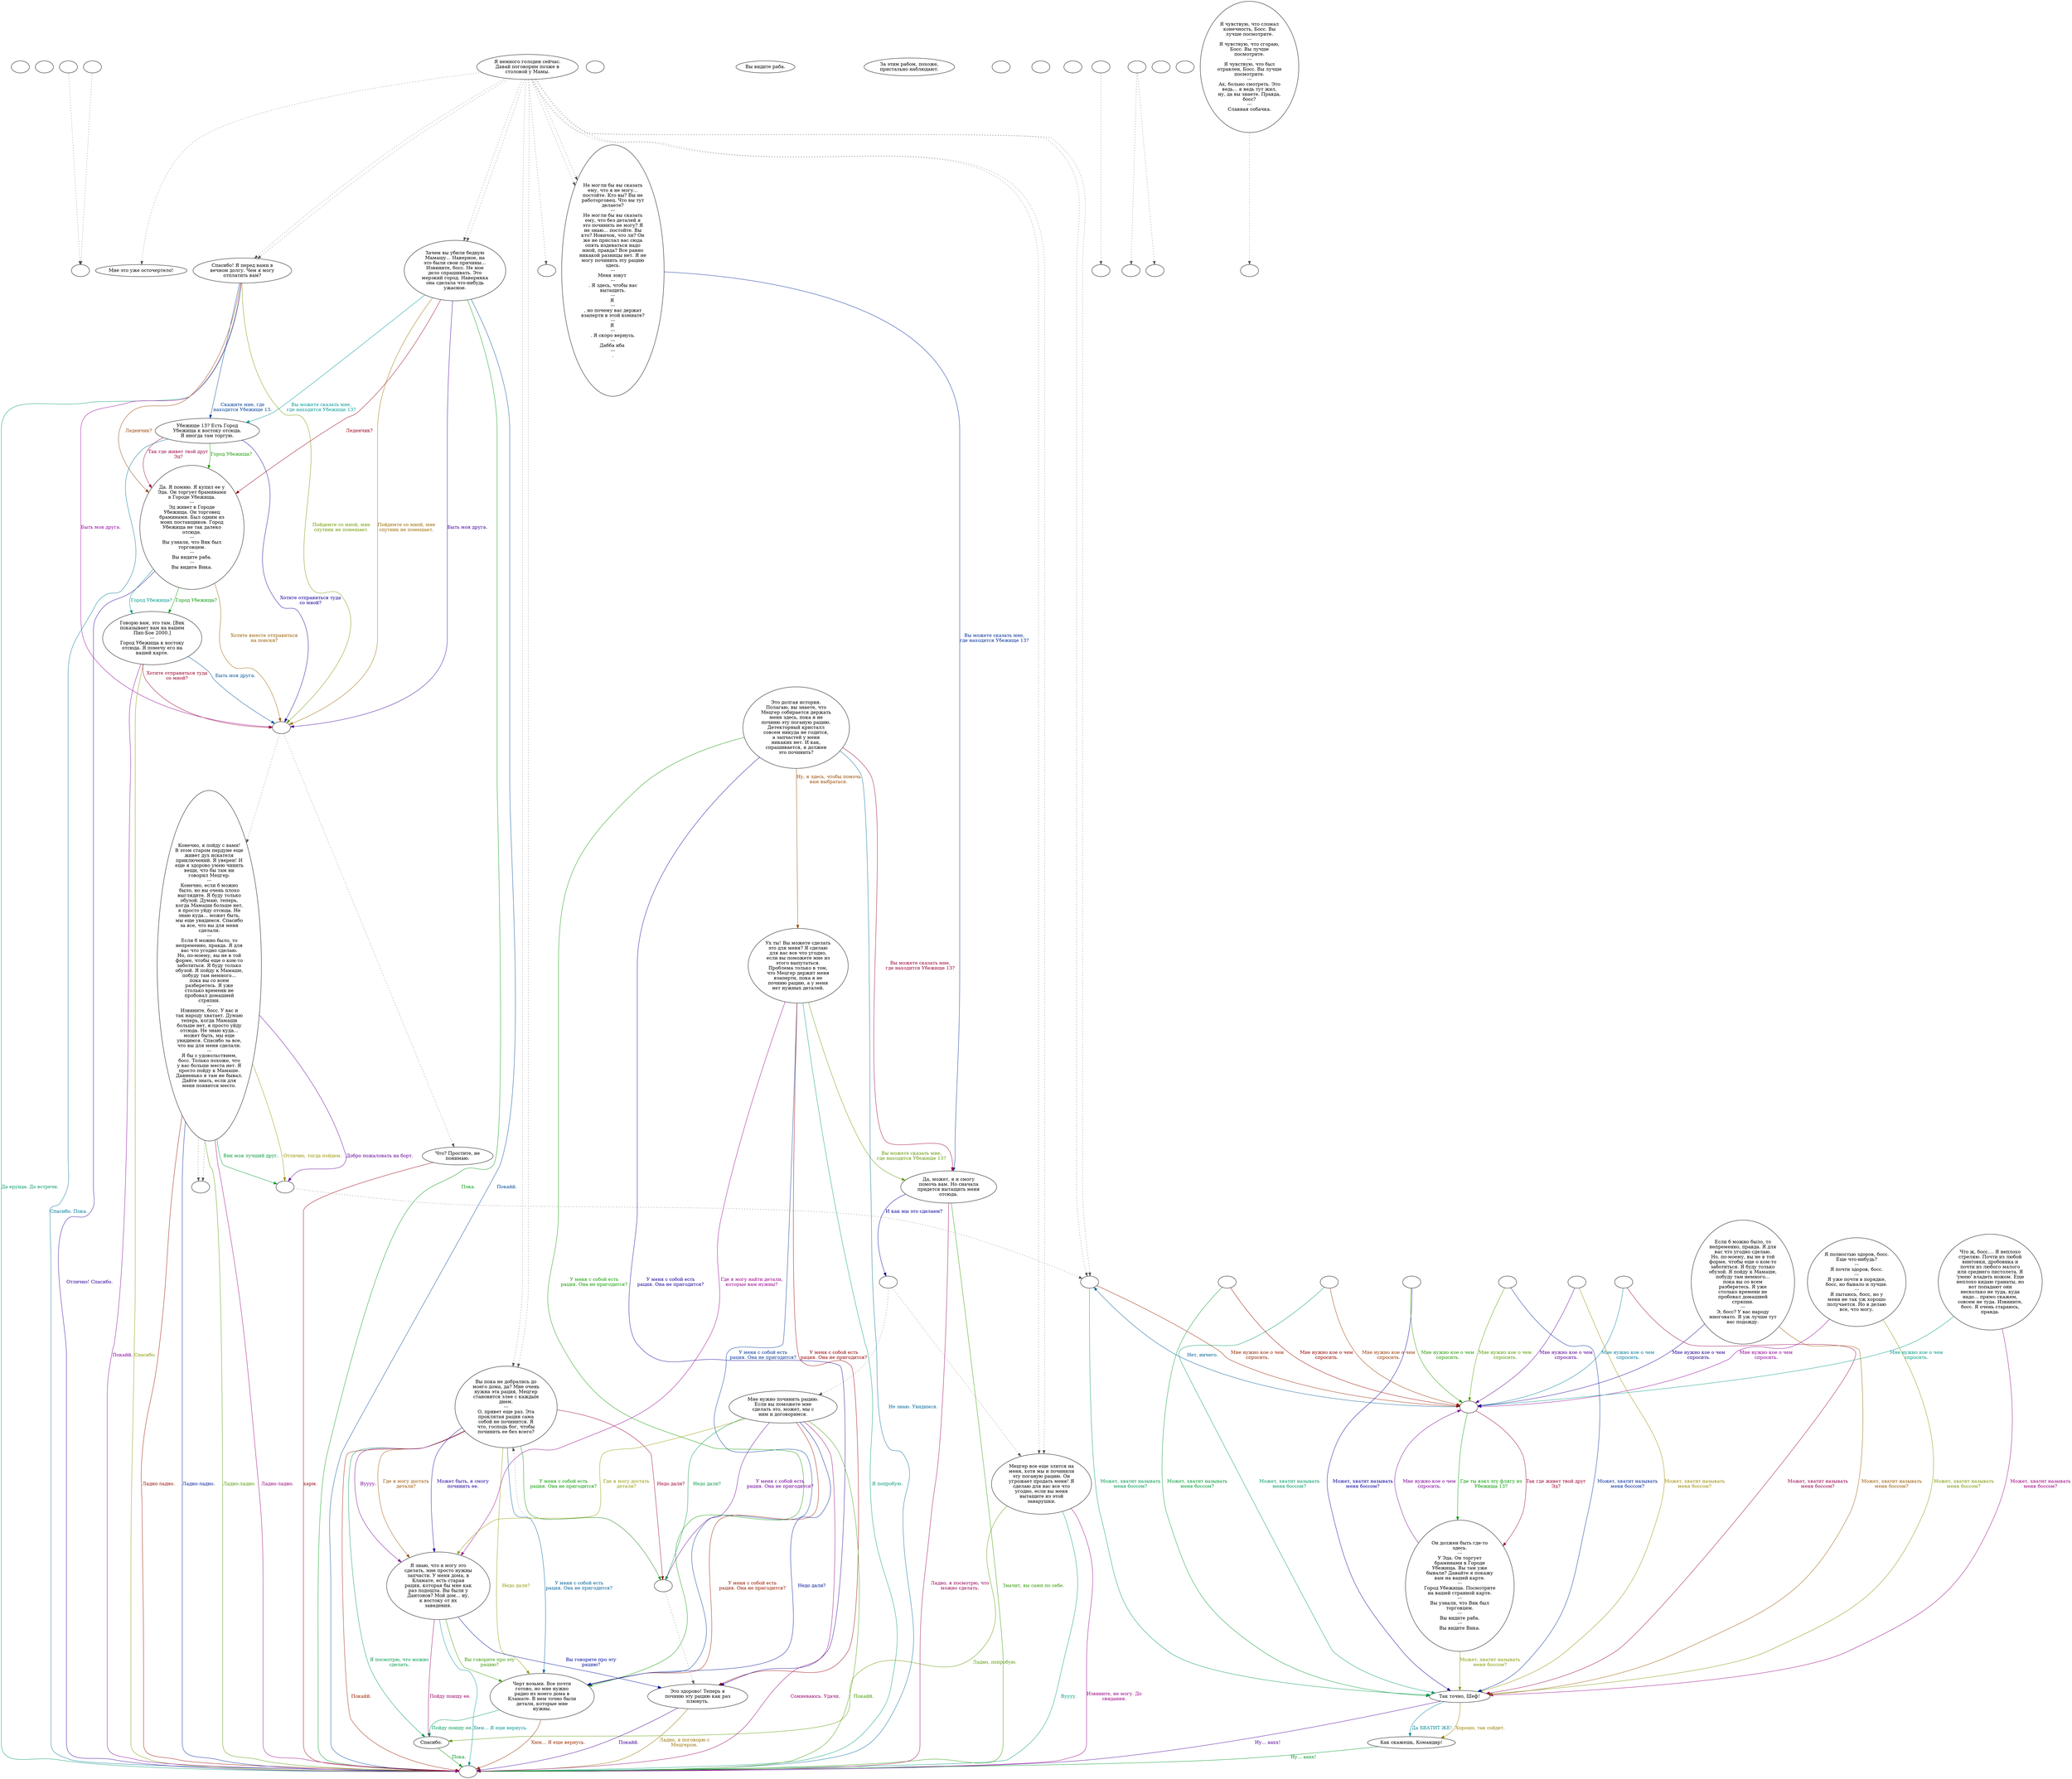 digraph dcVic {
  "start" [style=filled       fillcolor="#FFFFFF"       color="#000000"]
  "start" [label=""]
  "critter_p_proc" [style=filled       fillcolor="#FFFFFF"       color="#000000"]
  "critter_p_proc" [label=""]
  "pickup_p_proc" [style=filled       fillcolor="#FFFFFF"       color="#000000"]
  "pickup_p_proc" -> "Node998" [style=dotted color="#555555"]
  "pickup_p_proc" [label=""]
  "talk_p_proc" [style=filled       fillcolor="#FFFFFF"       color="#000000"]
  "talk_p_proc" -> "Node1020" [style=dotted color="#555555"]
  "talk_p_proc" -> "Node110" [style=dotted color="#555555"]
  "talk_p_proc" -> "Node110" [style=dotted color="#555555"]
  "talk_p_proc" -> "Node008" [style=dotted color="#555555"]
  "talk_p_proc" -> "Node008" [style=dotted color="#555555"]
  "talk_p_proc" -> "Node023" [style=dotted color="#555555"]
  "talk_p_proc" -> "Node023" [style=dotted color="#555555"]
  "talk_p_proc" -> "Node002b" [style=dotted color="#555555"]
  "talk_p_proc" -> "Node002" [style=dotted color="#555555"]
  "talk_p_proc" -> "Node002" [style=dotted color="#555555"]
  "talk_p_proc" -> "Node003" [style=dotted color="#555555"]
  "talk_p_proc" -> "Node003" [style=dotted color="#555555"]
  "talk_p_proc" -> "Node001" [style=dotted color="#555555"]
  "talk_p_proc" -> "Node001" [style=dotted color="#555555"]
  "talk_p_proc" [label="Я немного голоден сейчас.\nДавай поговорим позже в\nстоловой у Мамы."]
  "destroy_p_proc" [style=filled       fillcolor="#FFFFFF"       color="#000000"]
  "destroy_p_proc" [label=""]
  "look_at_p_proc" [style=filled       fillcolor="#FFFFFF"       color="#000000"]
  "look_at_p_proc" [label="Вы видите раба."]
  "description_p_proc" [style=filled       fillcolor="#FFFFFF"       color="#000000"]
  "description_p_proc" [label="За этим рабом, похоже,\nпристально наблюдают."]
  "use_skill_on_p_proc" [style=filled       fillcolor="#FFFFFF"       color="#000000"]
  "use_skill_on_p_proc" [label=""]
  "damage_p_proc" [style=filled       fillcolor="#FFFFFF"       color="#000000"]
  "damage_p_proc" -> "Node998" [style=dotted color="#555555"]
  "damage_p_proc" [label=""]
  "map_enter_p_proc" [style=filled       fillcolor="#FFFFFF"       color="#000000"]
  "map_enter_p_proc" [label=""]
  "map_update_p_proc" [style=filled       fillcolor="#FFFFFF"       color="#000000"]
  "map_update_p_proc" [label=""]
  "push_p_proc" [style=filled       fillcolor="#FFFFFF"       color="#000000"]
  "push_p_proc" -> "Node1101" [style=dotted color="#555555"]
  "push_p_proc" [label=""]
  "use_obj_on_p_proc" [style=filled       fillcolor="#FFFFFF"       color="#000000"]
  "use_obj_on_p_proc" -> "Node1110" [style=dotted color="#555555"]
  "use_obj_on_p_proc" -> "Node1111" [style=dotted color="#555555"]
  "use_obj_on_p_proc" [label=""]
  "Node001" [style=filled       fillcolor="#FFFFFF"       color="#000000"]
  "Node001" [label="Не могли бы вы сказать\nему, что я не могу...\nпостойте. Кто вы? Вы не\nработорговец. Что вы тут\nделаете?\n---\nНе могли бы вы сказать\nему, что без деталей я\nэто починить не могу? Я\nне знаю... постойте. Вы\nкто? Новичок, что ли? Он\nже не прислал вас сюда\nопять издеваться надо\nмной, правда? Все равно\nникакой разницы нет. Я не\nмогу починить эту рацию\nздесь.\n---\nМеня зовут \n---\n. Я здесь, чтобы вас\nвытащить.\n---\nЯ \n---\n, но почему вас держат\nвзаперти в этой комнате?\n---\nЯ \n---\n. Я скоро вернусь.\n---\nДабба иба \n---\n."]
  "Node001" -> "Node015" [label="Вы можете сказать мне,\nгде находится Убежище 13?" color="#002D99" fontcolor="#002D99"]
  "Node002b" [style=filled       fillcolor="#FFFFFF"       color="#000000"]
  "Node002b" [label=""]
  "Node002" [style=filled       fillcolor="#FFFFFF"       color="#000000"]
  "Node002" [label="Мецгер все еще злится на\nменя, хотя мы и починили\nэту поганую рацию. Он\nугрожает продать меня! Я\nсделаю для вас все что\nугодно, если вы меня\nвытащите из этой\nзаварушки."]
  "Node002" -> "Node006" [label="Ладно, попробую." color="#5A9900" fontcolor="#5A9900"]
  "Node002" -> "Node999" [label="Извините, не могу. До\nсвидания." color="#990087" fontcolor="#990087"]
  "Node002" -> "Node999" [label="Вуууу." color="#00997F" fontcolor="#00997F"]
  "Node003" [style=filled       fillcolor="#FFFFFF"       color="#000000"]
  "Node003" [label="Вы пока не добрались до\nмоего дома, да? Мне очень\nнужна эта рация, Мецгер\nстановится злее с каждым\nднем.\n---\nО, привет еще раз. Эта\nпроклятая рация сама\nсобой не починится. Я\nчто, господь бог, чтобы\nпочинить ее без всего?"]
  "Node003" -> "Node004" [label="Где я могу достать\nдетали?" color="#995200" fontcolor="#995200"]
  "Node003" -> "Node004" [label="Может быть, я смогу\nпочинить ее." color="#260099" fontcolor="#260099"]
  "Node003" -> "Node005a" [label="У меня с собой есть\nрация. Она не пригодится?" color="#079900" fontcolor="#079900"]
  "Node003" -> "Node005a" [label="Недо дали?" color="#990034" fontcolor="#990034"]
  "Node003" -> "Node014" [label="У меня с собой есть\nрация. Она не пригодится?" color="#006099" fontcolor="#006099"]
  "Node003" -> "Node014" [label="Недо дали?" color="#8D9900" fontcolor="#8D9900"]
  "Node003" -> "Node004" [label="Вуууу." color="#780099" fontcolor="#780099"]
  "Node003" -> "Node006" [label="Я посмотрю, что можно\nсделать." color="#00994C" fontcolor="#00994C"]
  "Node003" -> "Node999" [label="Покайй." color="#991F00" fontcolor="#991F00"]
  "Node004" [style=filled       fillcolor="#FFFFFF"       color="#000000"]
  "Node004" [label="Я знаю, что я могу это\nсделать, мне просто нужны\nзапчасти. У меня дома, в\nКламате, есть старая\nрация, которая бы мне как\nраз подошла. Вы были у\nДантонов? Мой дом... ну,\nк востоку от их\nзаведения."]
  "Node004" -> "Node005" [label="Вы говорите про эту\nрацию?" color="#000E99" fontcolor="#000E99"]
  "Node004" -> "Node014" [label="Вы говорите про эту\nрацию?" color="#3A9900" fontcolor="#3A9900"]
  "Node004" -> "Node006" [label="Пойду поищу ее." color="#990067" fontcolor="#990067"]
  "Node004" -> "Node999" [label="Хмм... Я еще вернусь." color="#009499" fontcolor="#009499"]
  "Node005" [style=filled       fillcolor="#FFFFFF"       color="#000000"]
  "Node005" [label="Это здорово! Теперь я\nпочиню эту рацию как раз\nплюнуть."]
  "Node005" -> "Node999" [label="Ладно, я поговорю с\nМецгером." color="#997200" fontcolor="#997200"]
  "Node005" -> "Node999" [label="Покайй." color="#450099" fontcolor="#450099"]
  "Node006" [style=filled       fillcolor="#FFFFFF"       color="#000000"]
  "Node006" [label="Спасибо."]
  "Node006" -> "Node999" [label="Пока." color="#009919" fontcolor="#009919"]
  "Node007" [style=filled       fillcolor="#FFFFFF"       color="#000000"]
  "Node007" [label="Что? Простите, не\nпонимаю."]
  "Node007" -> "Node999" [label="харм." color="#990014" fontcolor="#990014"]
  "Node008" [style=filled       fillcolor="#FFFFFF"       color="#000000"]
  "Node008" [label="Спасибо! Я перед вами в\nвечном долгу. Чем я могу\nотплатить вам?"]
  "Node008" -> "Node009" [label="Скажите мне, где\nнаходится Убежище 13." color="#004199" fontcolor="#004199"]
  "Node008" -> "Node995" [label="Пойдемте со мной, мне\nспутник не помешает." color="#6D9900" fontcolor="#6D9900"]
  "Node008" -> "Node995" [label="Быть моя друга." color="#980099" fontcolor="#980099"]
  "Node008" -> "Node999" [label="Да ерунда. До встречи." color="#00996B" fontcolor="#00996B"]
  "Node008" -> "Node011" [label="Леденчик?" color="#993F00" fontcolor="#993F00"]
  "Node009" [style=filled       fillcolor="#FFFFFF"       color="#000000"]
  "Node009" [label="Убежище 13? Есть Город\nУбежища к востоку отсюда.\nЯ иногда там торгую."]
  "Node009" -> "Node995" [label="Хотите отправиться туда\nсо мной?" color="#120099" fontcolor="#120099"]
  "Node009" -> "Node011" [label="Город Убежища?" color="#1B9900" fontcolor="#1B9900"]
  "Node009" -> "Node011" [label="Так где живет твой друг\nЭд?" color="#990047" fontcolor="#990047"]
  "Node009" -> "Node999" [label="Спасибо. Пока." color="#007499" fontcolor="#007499"]
  "Node010" [style=filled       fillcolor="#FFFFFF"       color="#000000"]
  "Node010" -> "Node993" [style=dotted color="#555555"]
  "Node010" -> "Node993" [style=dotted color="#555555"]
  "Node010" [label="Конечно, я пойду с вами!\nВ этом старом пердуне еще\nживет дух искателя\nприключений. Я уверен! И\nеще я здорово умею чинить\nвещи, что бы там ни\nговорил Мецгер.\n---\nКонечно, если б можно\nбыло, но вы очень плохо\nвыглядите. Я буду только\nобузой. Думаю, теперь,\nкогда Мамаши больше нет,\nя просто уйду отсюда. Не\nзнаю куда... может быть,\nмы еще увидимся. Спасибо\nза все, что вы для меня\nсделали.\n---\nЕсли б можно было, то\nнепременно, правда. Я для\nвас что угодно сделаю.\nНо, по-моему, вы не в той\nформе, чтобы еще о ком-то\nзаботиться. Я буду только\nобузой. Я пойду к Мамаше,\nпобуду там немного...\nпока вы со всем\nразберетесь. Я уже\nстолько времени не\nпробовал домашней\nстряпни.\n---\nИзвините, босс. У вас и\nтак народу хватает. Думаю\nтеперь, когда Мамаши\nбольше нет, я просто уйду\nотсюда. Не знаю куда...\nможет быть, мы еще\nувидимся. Спасибо за все,\nчто вы для меня сделали.\n---\nЯ бы с удовольствием,\nбосс. Только похоже, что\nу вас больше места нет. Я\nпросто пойду к Мамаше.\nДавненько я там не бывал.\nДайте знать, если для\nменя появится место."]
  "Node010" -> "Node994" [label="Отлично, тогда пойдем." color="#999100" fontcolor="#999100"]
  "Node010" -> "Node994" [label="Добро пожаловать на борт." color="#650099" fontcolor="#650099"]
  "Node010" -> "Node994" [label="Вик моя лучший друг." color="#009938" fontcolor="#009938"]
  "Node010" -> "Node999" [label="Ладно-ладно." color="#990C00" fontcolor="#990C00"]
  "Node010" -> "Node999" [label="Ладно-ладно." color="#002199" fontcolor="#002199"]
  "Node010" -> "Node999" [label="Ладно-ладно." color="#4E9900" fontcolor="#4E9900"]
  "Node010" -> "Node999" [label="Ладно-ладно." color="#99007A" fontcolor="#99007A"]
  "Node011" [style=filled       fillcolor="#FFFFFF"       color="#000000"]
  "Node011" [label="Да. Я помню. Я купил ее у\nЭда. Он торгует браминами\nв Городе Убежища.\n---\nЭд живет в Городе\nУбежища. Он торговец\nбраминами. Был одним из\nмоих поставщиков. Город\nУбежища не так далеко\nотсюда.\n---\nВы узнали, что Вик был\nторговцем.\n---\nВы видите раба.\n---\nВы видите Вика."]
  "Node011" -> "Node013" [label="Город Убежища?" color="#00998B" fontcolor="#00998B"]
  "Node011" -> "Node995" [label="Хотите вместе отправиться\nна поиски?" color="#995E00" fontcolor="#995E00"]
  "Node011" -> "Node999" [label="Отлично! Спасибо." color="#320099" fontcolor="#320099"]
  "Node011" -> "Node013" [label="Город Убежища?" color="#009905" fontcolor="#009905"]
  "Node013" [style=filled       fillcolor="#FFFFFF"       color="#000000"]
  "Node013" [label="Говорю вам, это там. [Вик\nпоказывает вам на вашем\nПип-Бое 2000.]\n---\nГород Убежища к востоку\nотсюда. Я помечу его на\nвашей карте."]
  "Node013" -> "Node995" [label="Хотите отправиться туда\nсо мной?" color="#990028" fontcolor="#990028"]
  "Node013" -> "Node995" [label="Быть моя друга." color="#005499" fontcolor="#005499"]
  "Node013" -> "Node999" [label="Спасибо." color="#819900" fontcolor="#819900"]
  "Node013" -> "Node999" [label="Покайй." color="#840099" fontcolor="#840099"]
  "Node014" [style=filled       fillcolor="#FFFFFF"       color="#000000"]
  "Node014" [label="Черт возьми. Все почти\nготово, но мне нужно\nрадио из моего дома в\nКламате. В нем точно были\nдетали, которые мне\nнужны."]
  "Node014" -> "Node006" [label="Пойду поищу ее." color="#009958" fontcolor="#009958"]
  "Node014" -> "Node999" [label="Хмм... Я еще вернусь." color="#992B00" fontcolor="#992B00"]
  "Node015" [style=filled       fillcolor="#FFFFFF"       color="#000000"]
  "Node015" [label="Да, может, я и смогу\nпомочь вам. Но сначала\nпридется вытащить меня\nотсюда."]
  "Node015" -> "Node996" [label="И как мы это сделаем?" color="#000299" fontcolor="#000299"]
  "Node015" -> "Node999" [label="Значит, вы сами по себе." color="#2E9900" fontcolor="#2E9900"]
  "Node015" -> "Node999" [label="Ладно, я посмотрю, что\nможно сделать." color="#99005B" fontcolor="#99005B"]
  "Node016" [style=filled       fillcolor="#FFFFFF"       color="#000000"]
  "Node016" [label="Так точно, Шеф!"]
  "Node016" -> "Node017" [label="Да ХВАТИТ ЖЕ!" color="#008799" fontcolor="#008799"]
  "Node016" -> "Node017" [label="Хорошо, так сойдет." color="#997E00" fontcolor="#997E00"]
  "Node016" -> "Node999" [label="Ну... аахх!" color="#510099" fontcolor="#510099"]
  "Node017" [style=filled       fillcolor="#FFFFFF"       color="#000000"]
  "Node017" [label="Как скажешь, Командир!"]
  "Node017" -> "Node999" [label="Ну... аахх!" color="#009925" fontcolor="#009925"]
  "Node020" [style=filled       fillcolor="#FFFFFF"       color="#000000"]
  "Node020" [label="Ух ты! Вы можете сделать\nэто для меня? Я сделаю\nдля вас все что угодно,\nесли вы поможете мне из\nэтого выпутаться.\nПроблема только в том,\nчто Мецгер держит меня\nвзаперти, пока я не\nпочиню рацию, а у меня\nнет нужных деталей."]
  "Node020" -> "Node005" [label="У меня с собой есть\nрация. Она не пригодится?" color="#990008" fontcolor="#990008"]
  "Node020" -> "Node014" [label="У меня с собой есть\nрация. Она не пригодится?" color="#003599" fontcolor="#003599"]
  "Node020" -> "Node015" [label="Вы можете сказать мне,\nгде находится Убежище 13?" color="#619900" fontcolor="#619900"]
  "Node020" -> "Node004" [label="Где я могу найти детали,\nкоторые вам нужны?" color="#99008E" fontcolor="#99008E"]
  "Node020" -> "Node999" [label="Я попробую." color="#009977" fontcolor="#009977"]
  "Node021" [style=filled       fillcolor="#FFFFFF"       color="#000000"]
  "Node021" [label="Это долгая история.\nПолагаю, вы знаете, что\nМецгер собирается держать\nменя здесь, пока я не\nпочиню эту поганую рацию.\nДетекторный кристалл\nсовсем никуда не годится,\nа запчастей у меня\nникаких нет. И как,\nспрашивается, я должен\nэто починить?"]
  "Node021" -> "Node020" [label="Ну, я здесь, чтобы помочь\nвам выбраться." color="#994B00" fontcolor="#994B00"]
  "Node021" -> "Node005" [label="У меня с собой есть\nрация. Она не пригодится?" color="#1E0099" fontcolor="#1E0099"]
  "Node021" -> "Node014" [label="У меня с собой есть\nрация. Она не пригодится?" color="#0F9900" fontcolor="#0F9900"]
  "Node021" -> "Node015" [label="Вы можете сказать мне,\nгде находится Убежище 13?" color="#99003B" fontcolor="#99003B"]
  "Node021" -> "Node999" [label="Не знаю. Увидимся." color="#006899" fontcolor="#006899"]
  "Node022" [style=filled       fillcolor="#FFFFFF"       color="#000000"]
  "Node022" [label="Мне нужно починить рацию.\nЕсли вы поможете мне\nсделать это, может, мы с\nним и договоримся."]
  "Node022" -> "Node004" [label="Где я могу достать\nдетали?" color="#949900" fontcolor="#949900"]
  "Node022" -> "Node005a" [label="У меня с собой есть\nрация. Она не пригодится?" color="#710099" fontcolor="#710099"]
  "Node022" -> "Node005a" [label="Недо дали?" color="#009944" fontcolor="#009944"]
  "Node022" -> "Node014" [label="У меня с собой есть\nрация. Она не пригодится?" color="#991800" fontcolor="#991800"]
  "Node022" -> "Node014" [label="Недо дали?" color="#001599" fontcolor="#001599"]
  "Node022" -> "Node999" [label="Покайй." color="#429900" fontcolor="#429900"]
  "Node022" -> "Node999" [label="Сомневаюсь. Удачи." color="#99006E" fontcolor="#99006E"]
  "Node023" [style=filled       fillcolor="#FFFFFF"       color="#000000"]
  "Node023" [label="Зачем вы убили бедную\nМамашу... Наверное, на\nэто были свои причины...\nИзвините, босс. Не мое\nдело спрашивать. Это\nмерзкий город. Наверняка\nона сделала что-нибудь\nужасное."]
  "Node023" -> "Node009" [label="Вы можете сказать мне,\nгде находится Убежище 13?" color="#009997" fontcolor="#009997"]
  "Node023" -> "Node995" [label="Пойдемте со мной, мне\nспутник не помешает." color="#996A00" fontcolor="#996A00"]
  "Node023" -> "Node995" [label="Быть моя друга." color="#3E0099" fontcolor="#3E0099"]
  "Node023" -> "Node999" [label="Пока." color="#009911" fontcolor="#009911"]
  "Node023" -> "Node011" [label="Леденчик?" color="#99001C" fontcolor="#99001C"]
  "Node023" -> "Node999" [label="Покайй." color="#004899" fontcolor="#004899"]
  "Node1001" [style=filled       fillcolor="#FFFFFF"       color="#000000"]
  "Node1001" [label="Я полностью здоров, босс.\nЕще что-нибудь?\n---\nЯ почти здоров, босс.\n---\nЯ уже почти в порядке,\nбосс, но бывало и лучше.\n---\nЯ пытаюсь, босс, но у\nменя не так уж хорошо\nполучается. Но я делаю\nвсе, что могу."]
  "Node1001" -> "Node016" [label="Может, хватит называть\nменя боссом?" color="#759900" fontcolor="#759900"]
  "Node1001" -> "Node1021" [label="Мне нужно кое о чем\nспросить." color="#900099" fontcolor="#900099"]
  "Node1002" [style=filled       fillcolor="#FFFFFF"       color="#000000"]
  "Node1002" [label=""]
  "Node1002" -> "Node016" [label="Может, хватит называть\nменя боссом?" color="#009964" fontcolor="#009964"]
  "Node1002" -> "Node1021" [label="Мне нужно кое о чем\nспросить." color="#993700" fontcolor="#993700"]
  "Node1003" [style=filled       fillcolor="#FFFFFF"       color="#000000"]
  "Node1003" [label=""]
  "Node1003" -> "Node016" [label="Может, хватит называть\nменя боссом?" color="#0B0099" fontcolor="#0B0099"]
  "Node1003" -> "Node1021" [label="Мне нужно кое о чем\nспросить." color="#229900" fontcolor="#229900"]
  "Node1004" [style=filled       fillcolor="#FFFFFF"       color="#000000"]
  "Node1004" [label=""]
  "Node1004" -> "Node016" [label="Может, хватит называть\nменя боссом?" color="#99004F" fontcolor="#99004F"]
  "Node1004" -> "Node1021" [label="Мне нужно кое о чем\nспросить." color="#007B99" fontcolor="#007B99"]
  "Node1005" [style=filled       fillcolor="#FFFFFF"       color="#000000"]
  "Node1005" [label=""]
  "Node1005" -> "Node016" [label="Может, хватит называть\nменя боссом?" color="#998A00" fontcolor="#998A00"]
  "Node1005" -> "Node1021" [label="Мне нужно кое о чем\nспросить." color="#5D0099" fontcolor="#5D0099"]
  "Node1006" [style=filled       fillcolor="#FFFFFF"       color="#000000"]
  "Node1006" [label=""]
  "Node1006" -> "Node016" [label="Может, хватит называть\nменя боссом?" color="#009931" fontcolor="#009931"]
  "Node1006" -> "Node1021" [label="Мне нужно кое о чем\nспросить." color="#990400" fontcolor="#990400"]
  "Node1007" [style=filled       fillcolor="#FFFFFF"       color="#000000"]
  "Node1007" [label=""]
  "Node1008" [style=filled       fillcolor="#FFFFFF"       color="#000000"]
  "Node1008" [label=""]
  "Node1009" [style=filled       fillcolor="#FFFFFF"       color="#000000"]
  "Node1009" [label=""]
  "Node1009" -> "Node016" [label="Может, хватит называть\nменя боссом?" color="#002999" fontcolor="#002999"]
  "Node1009" -> "Node1021" [label="Мне нужно кое о чем\nспросить." color="#559900" fontcolor="#559900"]
  "Node1010" [style=filled       fillcolor="#FFFFFF"       color="#000000"]
  "Node1010" [label="Что ж, босс.... Я неплохо\nстреляю. Почти из любой\nвинтовки, дробовика и\nпочти из любого малого\nили среднего пистолета. Я\n'умею' владеть ножом. Еще\nнеплохо кидаю гранаты, но\nвот попадают они\nнесколько не туда, куда\nнадо... прямо скажем,\nсовсем не туда. Извините,\nбосс. Я очень стараюсь,\nправда."]
  "Node1010" -> "Node016" [label="Может, хватит называть\nменя боссом?" color="#990082" fontcolor="#990082"]
  "Node1010" -> "Node1021" [label="Мне нужно кое о чем\nспросить." color="#009983" fontcolor="#009983"]
  "Node1100" [style=filled       fillcolor="#FFFFFF"       color="#000000"]
  "Node1100" [label="Если б можно было, то\nнепременно, правда. Я для\nвас что угодно сделаю.\nНо, по-моему, вы не в той\nформе, чтобы еще о ком-то\nзаботиться. Я буду только\nобузой. Я пойду к Мамаше,\nпобуду там немного...\nпока вы со всем\nразберетесь. Я уже\nстолько времени не\nпробовал домашней\nстряпни.\n---\nЭ, босс? У вас народу\nмноговато. Я уж лучше тут\nвас подожду."]
  "Node1100" -> "Node016" [label="Может, хватит называть\nменя боссом?" color="#995700" fontcolor="#995700"]
  "Node1100" -> "Node1021" [label="Мне нужно кое о чем\nспросить." color="#2A0099" fontcolor="#2A0099"]
  "Node1101" [style=filled       fillcolor="#FFFFFF"       color="#000000"]
  "Node1101" [label=""]
  "Node1102" [style=filled       fillcolor="#FFFFFF"       color="#000000"]
  "Node1102" [label=""]
  "Node1110" [style=filled       fillcolor="#FFFFFF"       color="#000000"]
  "Node1110" [label=""]
  "Node1111" [style=filled       fillcolor="#FFFFFF"       color="#000000"]
  "Node1111" [label=""]
  "Node1020" [style=filled       fillcolor="#FFFFFF"       color="#000000"]
  "Node1020" [label="Мне это уже осточертело!"]
  "Node1021" [style=filled       fillcolor="#FFFFFF"       color="#000000"]
  "Node1021" [label=""]
  "Node1021" -> "Node1207" [label="Где ты взял эту флягу из\nУбежища 13?" color="#029900" fontcolor="#029900"]
  "Node1021" -> "Node1207" [label="Так где живет твой друг\nЭд?" color="#99002F" fontcolor="#99002F"]
  "Node1021" -> "Node110" [label="Нет, ничего." color="#005C99" fontcolor="#005C99"]
  "Node1207" [style=filled       fillcolor="#FFFFFF"       color="#000000"]
  "Node1207" [label="Он должен быть где-то\nздесь.\n---\nУ Эда. Он торгует\nбраминами в Городе\nУбежища. Вы там уже\nбывали? Давайте я покажу\nвам на вашей карте.\n---\nГород Убежища. Посмотрите\nна вашей странной карте.\n---\nВы узнали, что Вик был\nторговцем.\n---\nВы видите раба.\n---\nВы видите Вика."]
  "Node1207" -> "Node016" [label="Может, хватит называть\nменя боссом?" color="#889900" fontcolor="#889900"]
  "Node1207" -> "Node1021" [label="Мне нужно кое о чем\nспросить." color="#7D0099" fontcolor="#7D0099"]
  "Node110" [style=filled       fillcolor="#FFFFFF"       color="#000000"]
  "Node110" [label=""]
  "Node110" -> "Node016" [label="Может, хватит называть\nменя боссом?" color="#009950" fontcolor="#009950"]
  "Node110" -> "Node1021" [label="Мне нужно кое о чем\nспросить." color="#992400" fontcolor="#992400"]
  "Node998" [style=filled       fillcolor="#FFFFFF"       color="#000000"]
  "Node998" [label=""]
  "Node996" [style=filled       fillcolor="#FFFFFF"       color="#000000"]
  "Node996" -> "Node022" [style=dotted color="#555555"]
  "Node996" -> "Node002" [style=dotted color="#555555"]
  "Node996" [label=""]
  "Node993" [style=filled       fillcolor="#FFFFFF"       color="#000000"]
  "Node993" [label=""]
  "Node005a" [style=filled       fillcolor="#FFFFFF"       color="#000000"]
  "Node005a" -> "Node005" [style=dotted color="#555555"]
  "Node005a" -> "Node003" [style=dotted color="#555555"]
  "Node005a" [label=""]
  "timed_event_p_proc" [style=filled       fillcolor="#FFFFFF"       color="#000000"]
  "timed_event_p_proc" -> "Node1102" [style=dotted color="#555555"]
  "timed_event_p_proc" [label="Я чувствую, что сломал\nконечность, Босс. Вы\nлучше посмотрите.\n---\nЯ чувствую, что сгораю,\nБосс. Вы лучше\nпосмотрите.\n---\nЯ чувствую, что был\nотравлен, Босс. Вы лучше\nпосмотрите.\n---\nАх, больно смотреть. Это\nведь... я ведь тут жил,\nну, да вы знаете. Правда,\nбосс?\n---\nСлавная собачка."]
  "Node999" [style=filled       fillcolor="#FFFFFF"       color="#000000"]
  "Node999" [label=""]
  "Node995" [style=filled       fillcolor="#FFFFFF"       color="#000000"]
  "Node995" -> "Node010" [style=dotted color="#555555"]
  "Node995" -> "Node007" [style=dotted color="#555555"]
  "Node995" [label=""]
  "Node994" [style=filled       fillcolor="#FFFFFF"       color="#000000"]
  "Node994" -> "Node110" [style=dotted color="#555555"]
  "Node994" [label=""]
}